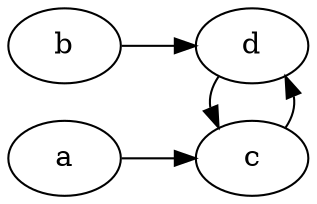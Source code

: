 digraph G {
    rankdir = LR;
    a -> c;
    b -> d;
    { rank = same; a; b; }
    c -> d;
    d -> c;
    { rank = same; c; d; }
}
